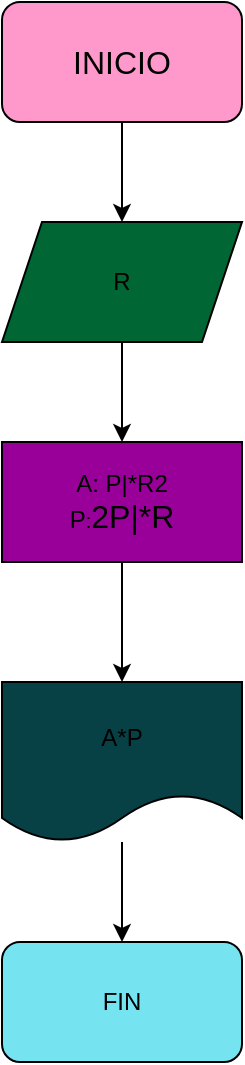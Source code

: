 <mxfile>
    <diagram id="T2h4F4b3B7gCFuohEavl" name="Página-1">
        <mxGraphModel dx="1187" dy="525" grid="1" gridSize="10" guides="1" tooltips="1" connect="1" arrows="1" fold="1" page="1" pageScale="1" pageWidth="827" pageHeight="1169" math="0" shadow="0">
            <root>
                <mxCell id="0"/>
                <mxCell id="1" parent="0"/>
                <mxCell id="7" style="edgeStyle=none;html=1;exitX=0.5;exitY=1;exitDx=0;exitDy=0;" edge="1" parent="1" source="2" target="3">
                    <mxGeometry relative="1" as="geometry"/>
                </mxCell>
                <mxCell id="2" value="&lt;font size=&quot;3&quot;&gt;INICIO&lt;/font&gt;" style="rounded=1;whiteSpace=wrap;html=1;fillColor=#FF99CC;" vertex="1" parent="1">
                    <mxGeometry x="354" y="40" width="120" height="60" as="geometry"/>
                </mxCell>
                <mxCell id="8" style="edgeStyle=none;html=1;exitX=0.5;exitY=1;exitDx=0;exitDy=0;entryX=0.5;entryY=0;entryDx=0;entryDy=0;" edge="1" parent="1" source="3" target="4">
                    <mxGeometry relative="1" as="geometry"/>
                </mxCell>
                <mxCell id="3" value="R" style="shape=parallelogram;perimeter=parallelogramPerimeter;whiteSpace=wrap;html=1;fixedSize=1;fillColor=#006633;" vertex="1" parent="1">
                    <mxGeometry x="354" y="150" width="120" height="60" as="geometry"/>
                </mxCell>
                <mxCell id="9" style="edgeStyle=none;html=1;exitX=0.5;exitY=1;exitDx=0;exitDy=0;entryX=0.5;entryY=0;entryDx=0;entryDy=0;" edge="1" parent="1" source="4" target="5">
                    <mxGeometry relative="1" as="geometry"/>
                </mxCell>
                <mxCell id="4" value="A: P|*R2&lt;br&gt;P&lt;span style=&quot;font-size: 10px;&quot;&gt;:&lt;/span&gt;&lt;font size=&quot;3&quot;&gt;2P|*R&lt;/font&gt;" style="rounded=0;whiteSpace=wrap;html=1;fillColor=#990099;" vertex="1" parent="1">
                    <mxGeometry x="354" y="260" width="120" height="60" as="geometry"/>
                </mxCell>
                <mxCell id="10" value="" style="edgeStyle=none;html=1;" edge="1" parent="1" source="5" target="6">
                    <mxGeometry relative="1" as="geometry"/>
                </mxCell>
                <mxCell id="5" value="A*P" style="shape=document;whiteSpace=wrap;html=1;boundedLbl=1;fillColor=#074146;" vertex="1" parent="1">
                    <mxGeometry x="354" y="380" width="120" height="80" as="geometry"/>
                </mxCell>
                <mxCell id="6" value="FIN" style="rounded=1;whiteSpace=wrap;html=1;fillColor=#76E4F0;" vertex="1" parent="1">
                    <mxGeometry x="354" y="510" width="120" height="60" as="geometry"/>
                </mxCell>
            </root>
        </mxGraphModel>
    </diagram>
</mxfile>